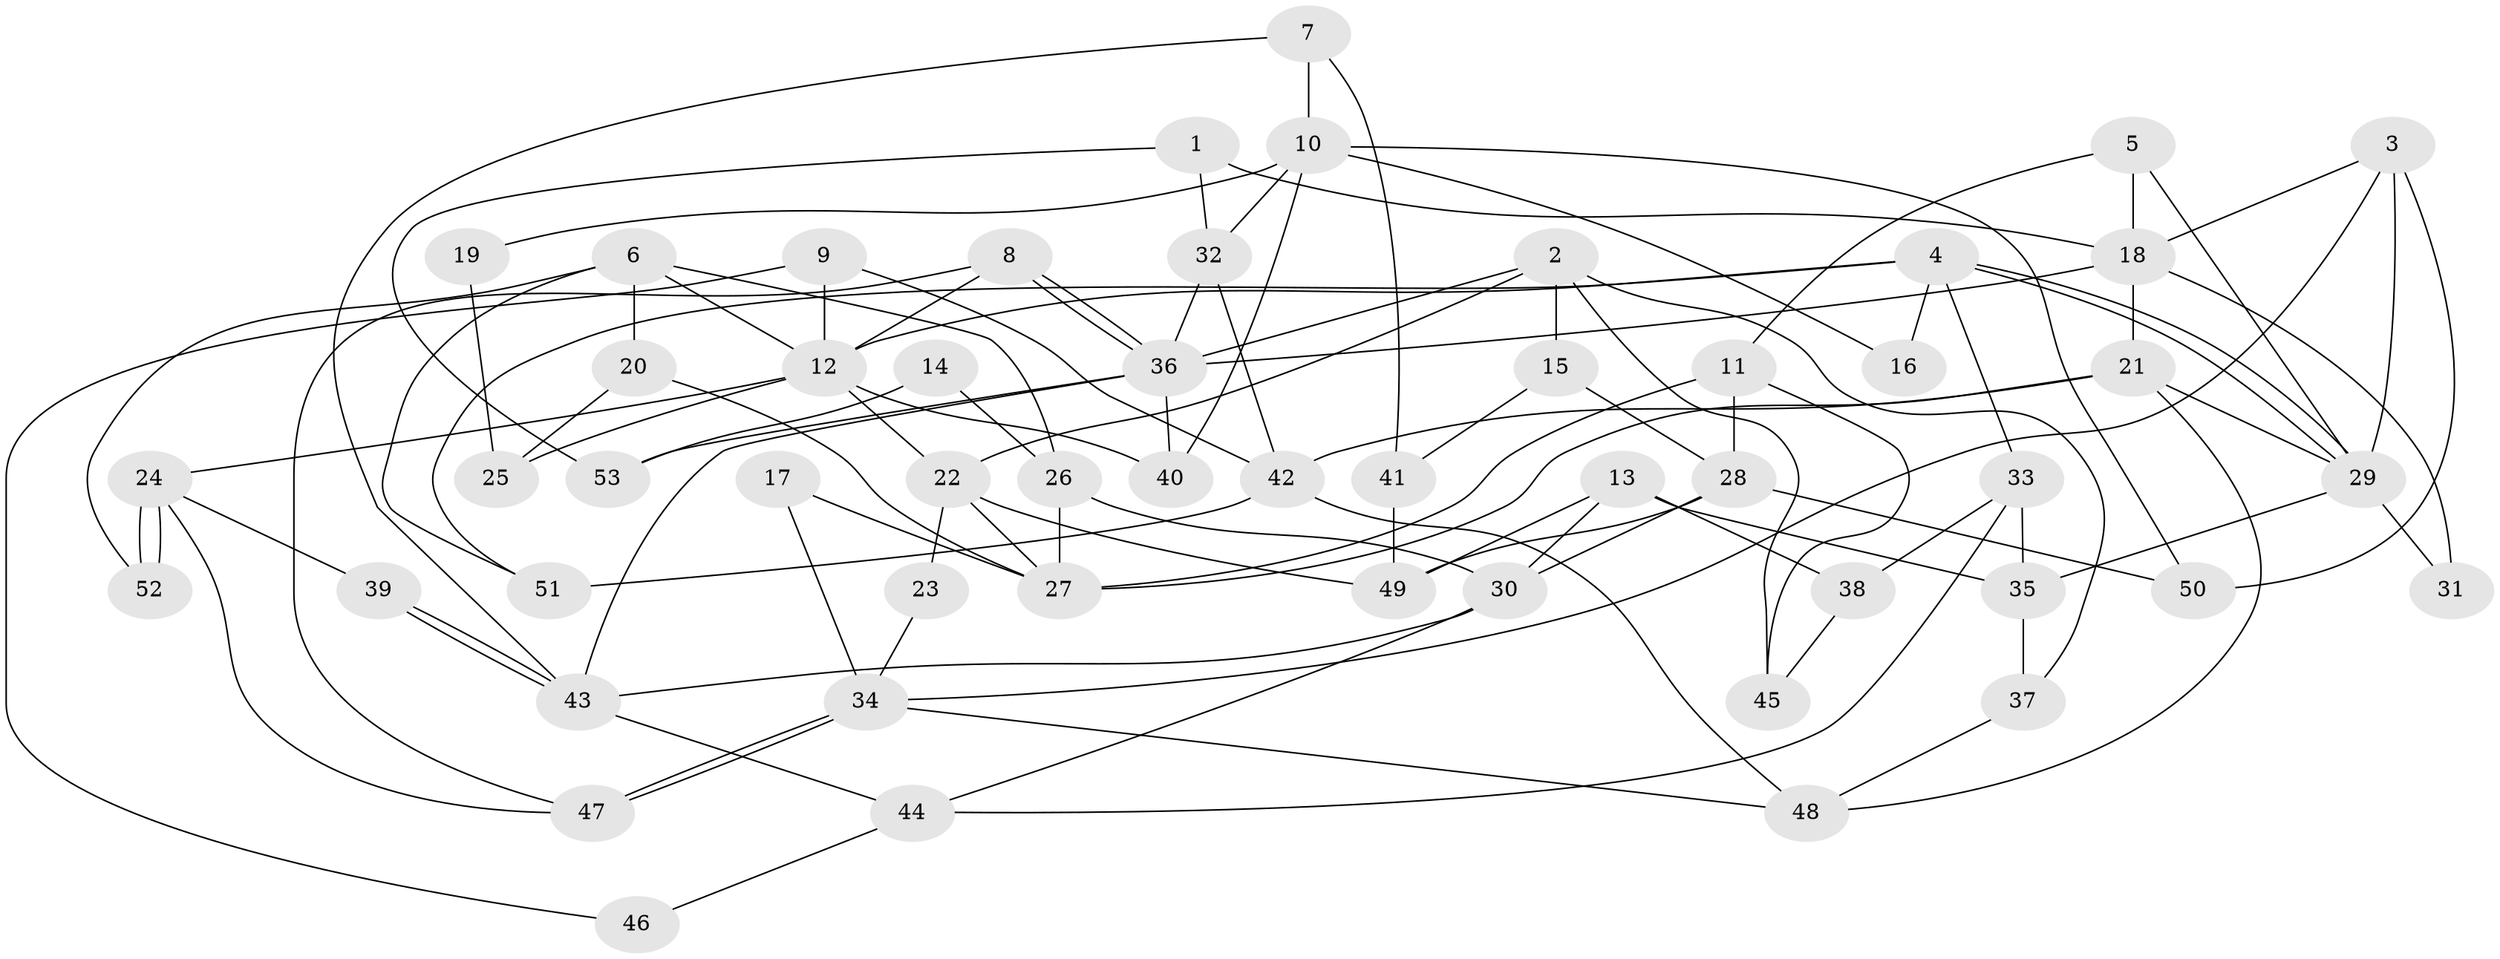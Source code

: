 // Generated by graph-tools (version 1.1) at 2025/11/02/27/25 16:11:24]
// undirected, 53 vertices, 106 edges
graph export_dot {
graph [start="1"]
  node [color=gray90,style=filled];
  1;
  2;
  3;
  4;
  5;
  6;
  7;
  8;
  9;
  10;
  11;
  12;
  13;
  14;
  15;
  16;
  17;
  18;
  19;
  20;
  21;
  22;
  23;
  24;
  25;
  26;
  27;
  28;
  29;
  30;
  31;
  32;
  33;
  34;
  35;
  36;
  37;
  38;
  39;
  40;
  41;
  42;
  43;
  44;
  45;
  46;
  47;
  48;
  49;
  50;
  51;
  52;
  53;
  1 -- 32;
  1 -- 18;
  1 -- 53;
  2 -- 37;
  2 -- 36;
  2 -- 15;
  2 -- 22;
  2 -- 45;
  3 -- 18;
  3 -- 29;
  3 -- 34;
  3 -- 50;
  4 -- 12;
  4 -- 29;
  4 -- 29;
  4 -- 16;
  4 -- 33;
  4 -- 51;
  5 -- 29;
  5 -- 18;
  5 -- 11;
  6 -- 51;
  6 -- 26;
  6 -- 12;
  6 -- 20;
  6 -- 52;
  7 -- 43;
  7 -- 41;
  7 -- 10;
  8 -- 12;
  8 -- 36;
  8 -- 36;
  8 -- 47;
  9 -- 42;
  9 -- 12;
  9 -- 46;
  10 -- 40;
  10 -- 16;
  10 -- 19;
  10 -- 32;
  10 -- 50;
  11 -- 27;
  11 -- 28;
  11 -- 45;
  12 -- 24;
  12 -- 22;
  12 -- 25;
  12 -- 40;
  13 -- 30;
  13 -- 49;
  13 -- 35;
  13 -- 38;
  14 -- 26;
  14 -- 53;
  15 -- 28;
  15 -- 41;
  17 -- 27;
  17 -- 34;
  18 -- 36;
  18 -- 21;
  18 -- 31;
  19 -- 25;
  20 -- 27;
  20 -- 25;
  21 -- 29;
  21 -- 48;
  21 -- 27;
  21 -- 42;
  22 -- 23;
  22 -- 27;
  22 -- 49;
  23 -- 34;
  24 -- 52;
  24 -- 52;
  24 -- 47;
  24 -- 39;
  26 -- 30;
  26 -- 27;
  28 -- 50;
  28 -- 30;
  28 -- 49;
  29 -- 35;
  29 -- 31;
  30 -- 43;
  30 -- 44;
  32 -- 36;
  32 -- 42;
  33 -- 38;
  33 -- 35;
  33 -- 44;
  34 -- 47;
  34 -- 47;
  34 -- 48;
  35 -- 37;
  36 -- 43;
  36 -- 40;
  36 -- 53;
  37 -- 48;
  38 -- 45;
  39 -- 43;
  39 -- 43;
  41 -- 49;
  42 -- 48;
  42 -- 51;
  43 -- 44;
  44 -- 46;
}
